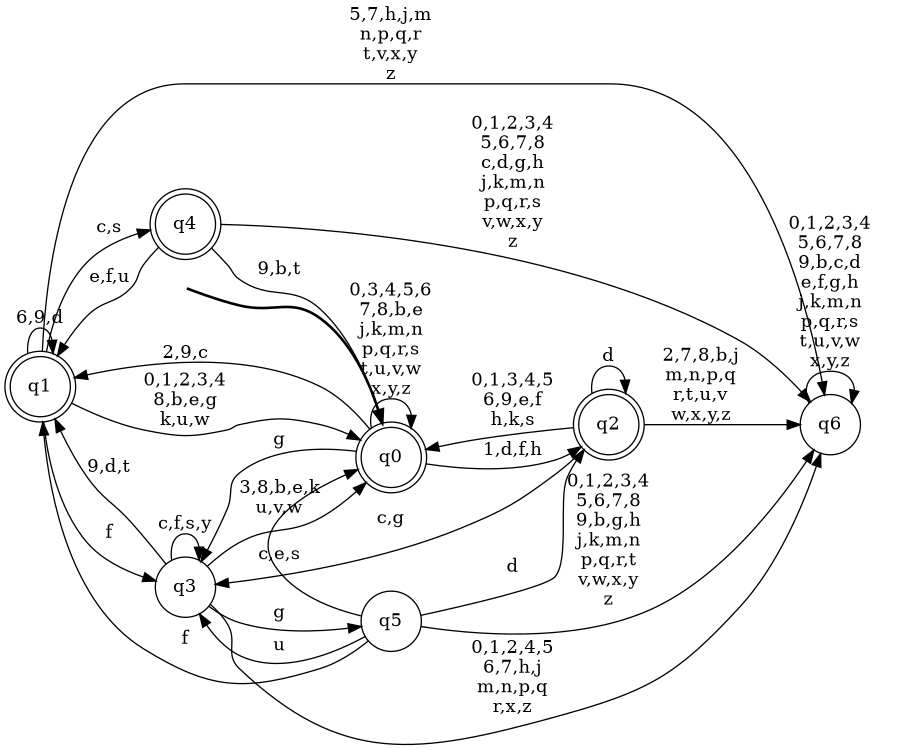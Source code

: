 digraph BlueStar {
__start0 [style = invis, shape = none, label = "", width = 0, height = 0];

rankdir=LR;
size="8,5";

s0 [style="rounded,filled", color="black", fillcolor="white" shape="doublecircle", label="q0"];
s1 [style="rounded,filled", color="black", fillcolor="white" shape="doublecircle", label="q1"];
s2 [style="rounded,filled", color="black", fillcolor="white" shape="doublecircle", label="q2"];
s3 [style="filled", color="black", fillcolor="white" shape="circle", label="q3"];
s4 [style="rounded,filled", color="black", fillcolor="white" shape="doublecircle", label="q4"];
s5 [style="filled", color="black", fillcolor="white" shape="circle", label="q5"];
s6 [style="filled", color="black", fillcolor="white" shape="circle", label="q6"];
subgraph cluster_main { 
	graph [pad=".75", ranksep="0.15", nodesep="0.15"];
	 style=invis; 
	__start0 -> s0 [penwidth=2];
}
s0 -> s0 [label="0,3,4,5,6\n7,8,b,e\nj,k,m,n\np,q,r,s\nt,u,v,w\nx,y,z"];
s0 -> s1 [label="2,9,c"];
s0 -> s2 [label="1,d,f,h"];
s0 -> s3 [label="g"];
s1 -> s0 [label="0,1,2,3,4\n8,b,e,g\nk,u,w"];
s1 -> s1 [label="6,9,d"];
s1 -> s3 [label="f"];
s1 -> s4 [label="c,s"];
s1 -> s6 [label="5,7,h,j,m\nn,p,q,r\nt,v,x,y\nz"];
s2 -> s0 [label="0,1,3,4,5\n6,9,e,f\nh,k,s"];
s2 -> s2 [label="d"];
s2 -> s3 [label="c,g"];
s2 -> s6 [label="2,7,8,b,j\nm,n,p,q\nr,t,u,v\nw,x,y,z"];
s3 -> s0 [label="3,8,b,e,k\nu,v,w"];
s3 -> s1 [label="9,d,t"];
s3 -> s3 [label="c,f,s,y"];
s3 -> s5 [label="g"];
s3 -> s6 [label="0,1,2,4,5\n6,7,h,j\nm,n,p,q\nr,x,z"];
s4 -> s0 [label="9,b,t"];
s4 -> s1 [label="e,f,u"];
s4 -> s6 [label="0,1,2,3,4\n5,6,7,8\nc,d,g,h\nj,k,m,n\np,q,r,s\nv,w,x,y\nz"];
s5 -> s0 [label="c,e,s"];
s5 -> s1 [label="f"];
s5 -> s2 [label="d"];
s5 -> s3 [label="u"];
s5 -> s6 [label="0,1,2,3,4\n5,6,7,8\n9,b,g,h\nj,k,m,n\np,q,r,t\nv,w,x,y\nz"];
s6 -> s6 [label="0,1,2,3,4\n5,6,7,8\n9,b,c,d\ne,f,g,h\nj,k,m,n\np,q,r,s\nt,u,v,w\nx,y,z"];

}